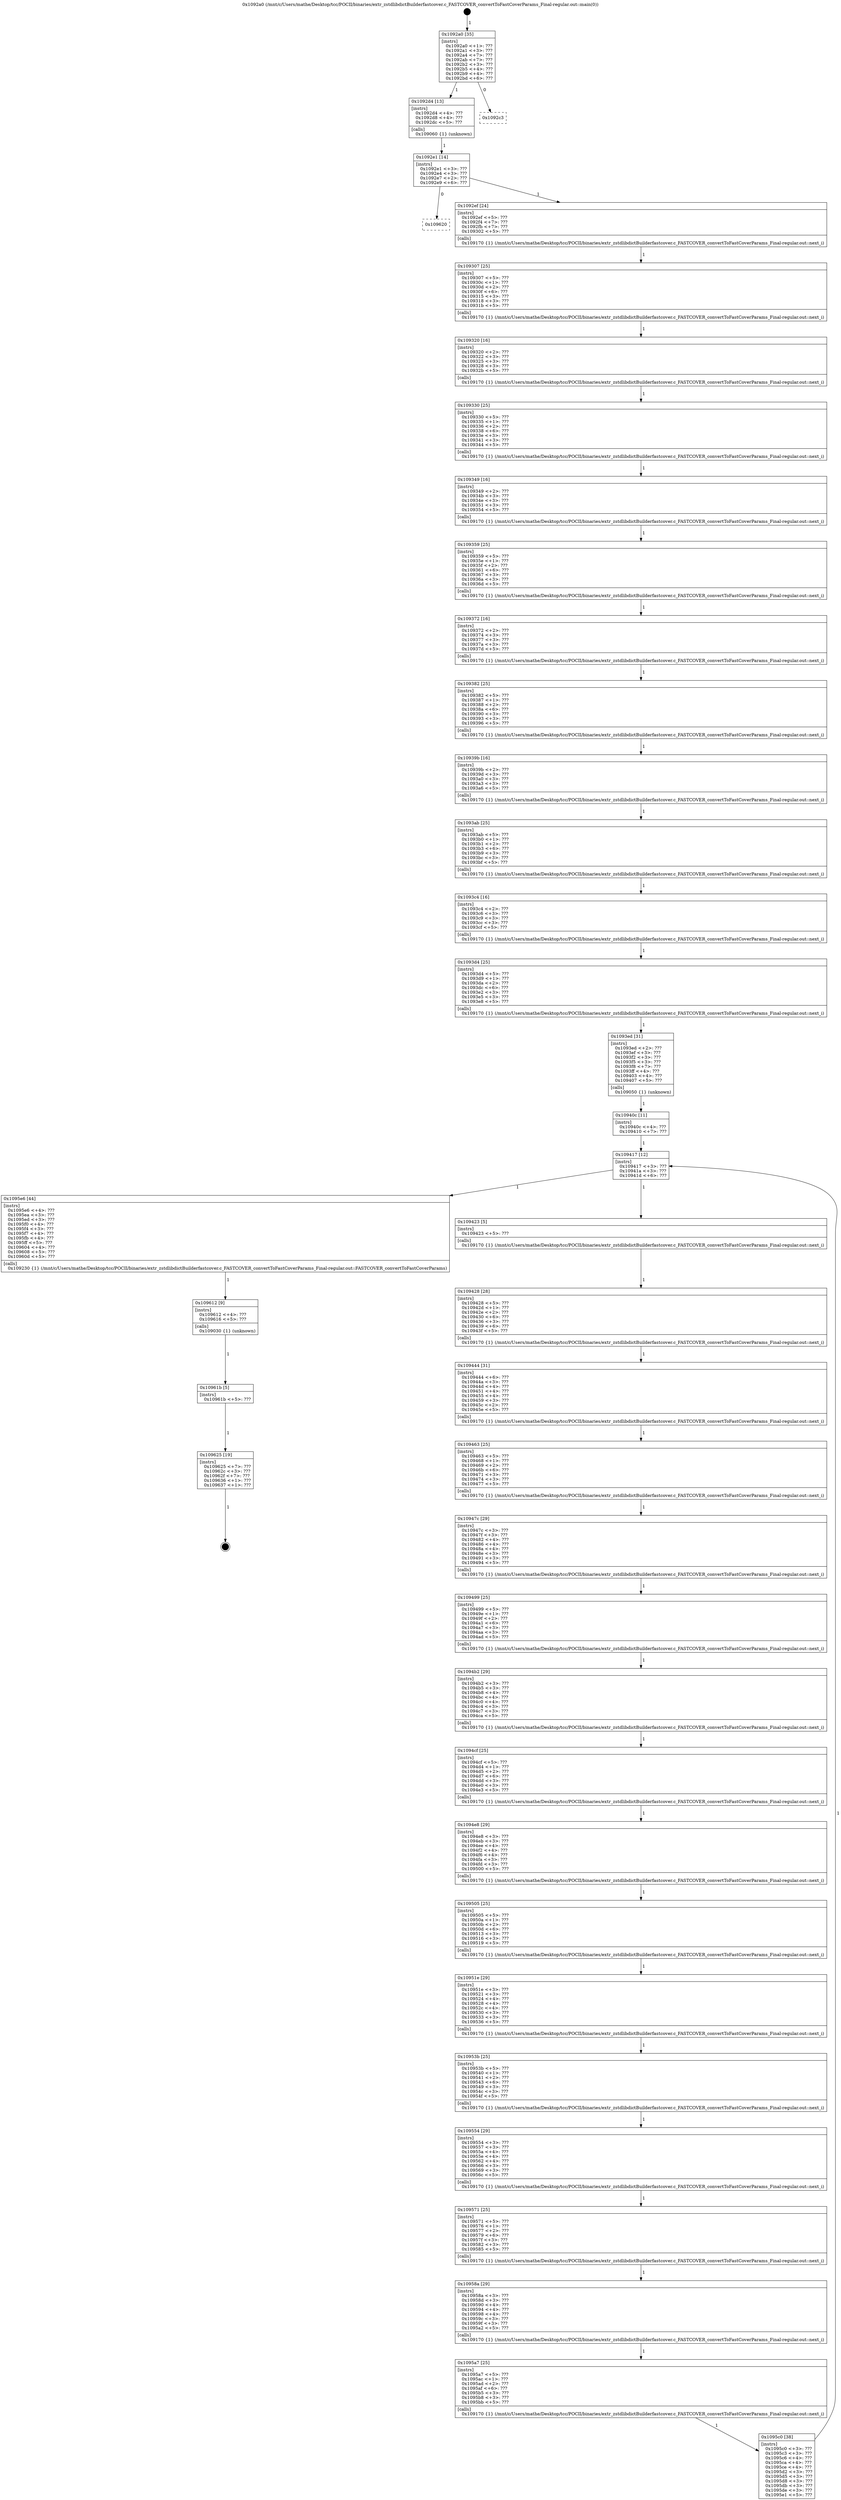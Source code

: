 digraph "0x1092a0" {
  label = "0x1092a0 (/mnt/c/Users/mathe/Desktop/tcc/POCII/binaries/extr_zstdlibdictBuilderfastcover.c_FASTCOVER_convertToFastCoverParams_Final-regular.out::main(0))"
  labelloc = "t"
  node[shape=record]

  Entry [label="",width=0.3,height=0.3,shape=circle,fillcolor=black,style=filled]
  "0x1092a0" [label="{
     0x1092a0 [35]\l
     | [instrs]\l
     &nbsp;&nbsp;0x1092a0 \<+1\>: ???\l
     &nbsp;&nbsp;0x1092a1 \<+3\>: ???\l
     &nbsp;&nbsp;0x1092a4 \<+7\>: ???\l
     &nbsp;&nbsp;0x1092ab \<+7\>: ???\l
     &nbsp;&nbsp;0x1092b2 \<+3\>: ???\l
     &nbsp;&nbsp;0x1092b5 \<+4\>: ???\l
     &nbsp;&nbsp;0x1092b9 \<+4\>: ???\l
     &nbsp;&nbsp;0x1092bd \<+6\>: ???\l
  }"]
  "0x1092d4" [label="{
     0x1092d4 [13]\l
     | [instrs]\l
     &nbsp;&nbsp;0x1092d4 \<+4\>: ???\l
     &nbsp;&nbsp;0x1092d8 \<+4\>: ???\l
     &nbsp;&nbsp;0x1092dc \<+5\>: ???\l
     | [calls]\l
     &nbsp;&nbsp;0x109060 \{1\} (unknown)\l
  }"]
  "0x1092c3" [label="{
     0x1092c3\l
  }", style=dashed]
  "0x1092e1" [label="{
     0x1092e1 [14]\l
     | [instrs]\l
     &nbsp;&nbsp;0x1092e1 \<+3\>: ???\l
     &nbsp;&nbsp;0x1092e4 \<+3\>: ???\l
     &nbsp;&nbsp;0x1092e7 \<+2\>: ???\l
     &nbsp;&nbsp;0x1092e9 \<+6\>: ???\l
  }"]
  "0x109620" [label="{
     0x109620\l
  }", style=dashed]
  "0x1092ef" [label="{
     0x1092ef [24]\l
     | [instrs]\l
     &nbsp;&nbsp;0x1092ef \<+5\>: ???\l
     &nbsp;&nbsp;0x1092f4 \<+7\>: ???\l
     &nbsp;&nbsp;0x1092fb \<+7\>: ???\l
     &nbsp;&nbsp;0x109302 \<+5\>: ???\l
     | [calls]\l
     &nbsp;&nbsp;0x109170 \{1\} (/mnt/c/Users/mathe/Desktop/tcc/POCII/binaries/extr_zstdlibdictBuilderfastcover.c_FASTCOVER_convertToFastCoverParams_Final-regular.out::next_i)\l
  }"]
  Exit [label="",width=0.3,height=0.3,shape=circle,fillcolor=black,style=filled,peripheries=2]
  "0x109307" [label="{
     0x109307 [25]\l
     | [instrs]\l
     &nbsp;&nbsp;0x109307 \<+5\>: ???\l
     &nbsp;&nbsp;0x10930c \<+1\>: ???\l
     &nbsp;&nbsp;0x10930d \<+2\>: ???\l
     &nbsp;&nbsp;0x10930f \<+6\>: ???\l
     &nbsp;&nbsp;0x109315 \<+3\>: ???\l
     &nbsp;&nbsp;0x109318 \<+3\>: ???\l
     &nbsp;&nbsp;0x10931b \<+5\>: ???\l
     | [calls]\l
     &nbsp;&nbsp;0x109170 \{1\} (/mnt/c/Users/mathe/Desktop/tcc/POCII/binaries/extr_zstdlibdictBuilderfastcover.c_FASTCOVER_convertToFastCoverParams_Final-regular.out::next_i)\l
  }"]
  "0x109320" [label="{
     0x109320 [16]\l
     | [instrs]\l
     &nbsp;&nbsp;0x109320 \<+2\>: ???\l
     &nbsp;&nbsp;0x109322 \<+3\>: ???\l
     &nbsp;&nbsp;0x109325 \<+3\>: ???\l
     &nbsp;&nbsp;0x109328 \<+3\>: ???\l
     &nbsp;&nbsp;0x10932b \<+5\>: ???\l
     | [calls]\l
     &nbsp;&nbsp;0x109170 \{1\} (/mnt/c/Users/mathe/Desktop/tcc/POCII/binaries/extr_zstdlibdictBuilderfastcover.c_FASTCOVER_convertToFastCoverParams_Final-regular.out::next_i)\l
  }"]
  "0x109330" [label="{
     0x109330 [25]\l
     | [instrs]\l
     &nbsp;&nbsp;0x109330 \<+5\>: ???\l
     &nbsp;&nbsp;0x109335 \<+1\>: ???\l
     &nbsp;&nbsp;0x109336 \<+2\>: ???\l
     &nbsp;&nbsp;0x109338 \<+6\>: ???\l
     &nbsp;&nbsp;0x10933e \<+3\>: ???\l
     &nbsp;&nbsp;0x109341 \<+3\>: ???\l
     &nbsp;&nbsp;0x109344 \<+5\>: ???\l
     | [calls]\l
     &nbsp;&nbsp;0x109170 \{1\} (/mnt/c/Users/mathe/Desktop/tcc/POCII/binaries/extr_zstdlibdictBuilderfastcover.c_FASTCOVER_convertToFastCoverParams_Final-regular.out::next_i)\l
  }"]
  "0x109349" [label="{
     0x109349 [16]\l
     | [instrs]\l
     &nbsp;&nbsp;0x109349 \<+2\>: ???\l
     &nbsp;&nbsp;0x10934b \<+3\>: ???\l
     &nbsp;&nbsp;0x10934e \<+3\>: ???\l
     &nbsp;&nbsp;0x109351 \<+3\>: ???\l
     &nbsp;&nbsp;0x109354 \<+5\>: ???\l
     | [calls]\l
     &nbsp;&nbsp;0x109170 \{1\} (/mnt/c/Users/mathe/Desktop/tcc/POCII/binaries/extr_zstdlibdictBuilderfastcover.c_FASTCOVER_convertToFastCoverParams_Final-regular.out::next_i)\l
  }"]
  "0x109359" [label="{
     0x109359 [25]\l
     | [instrs]\l
     &nbsp;&nbsp;0x109359 \<+5\>: ???\l
     &nbsp;&nbsp;0x10935e \<+1\>: ???\l
     &nbsp;&nbsp;0x10935f \<+2\>: ???\l
     &nbsp;&nbsp;0x109361 \<+6\>: ???\l
     &nbsp;&nbsp;0x109367 \<+3\>: ???\l
     &nbsp;&nbsp;0x10936a \<+3\>: ???\l
     &nbsp;&nbsp;0x10936d \<+5\>: ???\l
     | [calls]\l
     &nbsp;&nbsp;0x109170 \{1\} (/mnt/c/Users/mathe/Desktop/tcc/POCII/binaries/extr_zstdlibdictBuilderfastcover.c_FASTCOVER_convertToFastCoverParams_Final-regular.out::next_i)\l
  }"]
  "0x109372" [label="{
     0x109372 [16]\l
     | [instrs]\l
     &nbsp;&nbsp;0x109372 \<+2\>: ???\l
     &nbsp;&nbsp;0x109374 \<+3\>: ???\l
     &nbsp;&nbsp;0x109377 \<+3\>: ???\l
     &nbsp;&nbsp;0x10937a \<+3\>: ???\l
     &nbsp;&nbsp;0x10937d \<+5\>: ???\l
     | [calls]\l
     &nbsp;&nbsp;0x109170 \{1\} (/mnt/c/Users/mathe/Desktop/tcc/POCII/binaries/extr_zstdlibdictBuilderfastcover.c_FASTCOVER_convertToFastCoverParams_Final-regular.out::next_i)\l
  }"]
  "0x109382" [label="{
     0x109382 [25]\l
     | [instrs]\l
     &nbsp;&nbsp;0x109382 \<+5\>: ???\l
     &nbsp;&nbsp;0x109387 \<+1\>: ???\l
     &nbsp;&nbsp;0x109388 \<+2\>: ???\l
     &nbsp;&nbsp;0x10938a \<+6\>: ???\l
     &nbsp;&nbsp;0x109390 \<+3\>: ???\l
     &nbsp;&nbsp;0x109393 \<+3\>: ???\l
     &nbsp;&nbsp;0x109396 \<+5\>: ???\l
     | [calls]\l
     &nbsp;&nbsp;0x109170 \{1\} (/mnt/c/Users/mathe/Desktop/tcc/POCII/binaries/extr_zstdlibdictBuilderfastcover.c_FASTCOVER_convertToFastCoverParams_Final-regular.out::next_i)\l
  }"]
  "0x10939b" [label="{
     0x10939b [16]\l
     | [instrs]\l
     &nbsp;&nbsp;0x10939b \<+2\>: ???\l
     &nbsp;&nbsp;0x10939d \<+3\>: ???\l
     &nbsp;&nbsp;0x1093a0 \<+3\>: ???\l
     &nbsp;&nbsp;0x1093a3 \<+3\>: ???\l
     &nbsp;&nbsp;0x1093a6 \<+5\>: ???\l
     | [calls]\l
     &nbsp;&nbsp;0x109170 \{1\} (/mnt/c/Users/mathe/Desktop/tcc/POCII/binaries/extr_zstdlibdictBuilderfastcover.c_FASTCOVER_convertToFastCoverParams_Final-regular.out::next_i)\l
  }"]
  "0x1093ab" [label="{
     0x1093ab [25]\l
     | [instrs]\l
     &nbsp;&nbsp;0x1093ab \<+5\>: ???\l
     &nbsp;&nbsp;0x1093b0 \<+1\>: ???\l
     &nbsp;&nbsp;0x1093b1 \<+2\>: ???\l
     &nbsp;&nbsp;0x1093b3 \<+6\>: ???\l
     &nbsp;&nbsp;0x1093b9 \<+3\>: ???\l
     &nbsp;&nbsp;0x1093bc \<+3\>: ???\l
     &nbsp;&nbsp;0x1093bf \<+5\>: ???\l
     | [calls]\l
     &nbsp;&nbsp;0x109170 \{1\} (/mnt/c/Users/mathe/Desktop/tcc/POCII/binaries/extr_zstdlibdictBuilderfastcover.c_FASTCOVER_convertToFastCoverParams_Final-regular.out::next_i)\l
  }"]
  "0x1093c4" [label="{
     0x1093c4 [16]\l
     | [instrs]\l
     &nbsp;&nbsp;0x1093c4 \<+2\>: ???\l
     &nbsp;&nbsp;0x1093c6 \<+3\>: ???\l
     &nbsp;&nbsp;0x1093c9 \<+3\>: ???\l
     &nbsp;&nbsp;0x1093cc \<+3\>: ???\l
     &nbsp;&nbsp;0x1093cf \<+5\>: ???\l
     | [calls]\l
     &nbsp;&nbsp;0x109170 \{1\} (/mnt/c/Users/mathe/Desktop/tcc/POCII/binaries/extr_zstdlibdictBuilderfastcover.c_FASTCOVER_convertToFastCoverParams_Final-regular.out::next_i)\l
  }"]
  "0x1093d4" [label="{
     0x1093d4 [25]\l
     | [instrs]\l
     &nbsp;&nbsp;0x1093d4 \<+5\>: ???\l
     &nbsp;&nbsp;0x1093d9 \<+1\>: ???\l
     &nbsp;&nbsp;0x1093da \<+2\>: ???\l
     &nbsp;&nbsp;0x1093dc \<+6\>: ???\l
     &nbsp;&nbsp;0x1093e2 \<+3\>: ???\l
     &nbsp;&nbsp;0x1093e5 \<+3\>: ???\l
     &nbsp;&nbsp;0x1093e8 \<+5\>: ???\l
     | [calls]\l
     &nbsp;&nbsp;0x109170 \{1\} (/mnt/c/Users/mathe/Desktop/tcc/POCII/binaries/extr_zstdlibdictBuilderfastcover.c_FASTCOVER_convertToFastCoverParams_Final-regular.out::next_i)\l
  }"]
  "0x1093ed" [label="{
     0x1093ed [31]\l
     | [instrs]\l
     &nbsp;&nbsp;0x1093ed \<+2\>: ???\l
     &nbsp;&nbsp;0x1093ef \<+3\>: ???\l
     &nbsp;&nbsp;0x1093f2 \<+3\>: ???\l
     &nbsp;&nbsp;0x1093f5 \<+3\>: ???\l
     &nbsp;&nbsp;0x1093f8 \<+7\>: ???\l
     &nbsp;&nbsp;0x1093ff \<+4\>: ???\l
     &nbsp;&nbsp;0x109403 \<+4\>: ???\l
     &nbsp;&nbsp;0x109407 \<+5\>: ???\l
     | [calls]\l
     &nbsp;&nbsp;0x109050 \{1\} (unknown)\l
  }"]
  "0x109417" [label="{
     0x109417 [12]\l
     | [instrs]\l
     &nbsp;&nbsp;0x109417 \<+3\>: ???\l
     &nbsp;&nbsp;0x10941a \<+3\>: ???\l
     &nbsp;&nbsp;0x10941d \<+6\>: ???\l
  }"]
  "0x1095e6" [label="{
     0x1095e6 [44]\l
     | [instrs]\l
     &nbsp;&nbsp;0x1095e6 \<+4\>: ???\l
     &nbsp;&nbsp;0x1095ea \<+3\>: ???\l
     &nbsp;&nbsp;0x1095ed \<+3\>: ???\l
     &nbsp;&nbsp;0x1095f0 \<+4\>: ???\l
     &nbsp;&nbsp;0x1095f4 \<+3\>: ???\l
     &nbsp;&nbsp;0x1095f7 \<+4\>: ???\l
     &nbsp;&nbsp;0x1095fb \<+4\>: ???\l
     &nbsp;&nbsp;0x1095ff \<+5\>: ???\l
     &nbsp;&nbsp;0x109604 \<+4\>: ???\l
     &nbsp;&nbsp;0x109608 \<+5\>: ???\l
     &nbsp;&nbsp;0x10960d \<+5\>: ???\l
     | [calls]\l
     &nbsp;&nbsp;0x109230 \{1\} (/mnt/c/Users/mathe/Desktop/tcc/POCII/binaries/extr_zstdlibdictBuilderfastcover.c_FASTCOVER_convertToFastCoverParams_Final-regular.out::FASTCOVER_convertToFastCoverParams)\l
  }"]
  "0x109423" [label="{
     0x109423 [5]\l
     | [instrs]\l
     &nbsp;&nbsp;0x109423 \<+5\>: ???\l
     | [calls]\l
     &nbsp;&nbsp;0x109170 \{1\} (/mnt/c/Users/mathe/Desktop/tcc/POCII/binaries/extr_zstdlibdictBuilderfastcover.c_FASTCOVER_convertToFastCoverParams_Final-regular.out::next_i)\l
  }"]
  "0x109428" [label="{
     0x109428 [28]\l
     | [instrs]\l
     &nbsp;&nbsp;0x109428 \<+5\>: ???\l
     &nbsp;&nbsp;0x10942d \<+1\>: ???\l
     &nbsp;&nbsp;0x10942e \<+2\>: ???\l
     &nbsp;&nbsp;0x109430 \<+6\>: ???\l
     &nbsp;&nbsp;0x109436 \<+3\>: ???\l
     &nbsp;&nbsp;0x109439 \<+6\>: ???\l
     &nbsp;&nbsp;0x10943f \<+5\>: ???\l
     | [calls]\l
     &nbsp;&nbsp;0x109170 \{1\} (/mnt/c/Users/mathe/Desktop/tcc/POCII/binaries/extr_zstdlibdictBuilderfastcover.c_FASTCOVER_convertToFastCoverParams_Final-regular.out::next_i)\l
  }"]
  "0x109444" [label="{
     0x109444 [31]\l
     | [instrs]\l
     &nbsp;&nbsp;0x109444 \<+6\>: ???\l
     &nbsp;&nbsp;0x10944a \<+3\>: ???\l
     &nbsp;&nbsp;0x10944d \<+4\>: ???\l
     &nbsp;&nbsp;0x109451 \<+4\>: ???\l
     &nbsp;&nbsp;0x109455 \<+4\>: ???\l
     &nbsp;&nbsp;0x109459 \<+3\>: ???\l
     &nbsp;&nbsp;0x10945c \<+2\>: ???\l
     &nbsp;&nbsp;0x10945e \<+5\>: ???\l
     | [calls]\l
     &nbsp;&nbsp;0x109170 \{1\} (/mnt/c/Users/mathe/Desktop/tcc/POCII/binaries/extr_zstdlibdictBuilderfastcover.c_FASTCOVER_convertToFastCoverParams_Final-regular.out::next_i)\l
  }"]
  "0x109463" [label="{
     0x109463 [25]\l
     | [instrs]\l
     &nbsp;&nbsp;0x109463 \<+5\>: ???\l
     &nbsp;&nbsp;0x109468 \<+1\>: ???\l
     &nbsp;&nbsp;0x109469 \<+2\>: ???\l
     &nbsp;&nbsp;0x10946b \<+6\>: ???\l
     &nbsp;&nbsp;0x109471 \<+3\>: ???\l
     &nbsp;&nbsp;0x109474 \<+3\>: ???\l
     &nbsp;&nbsp;0x109477 \<+5\>: ???\l
     | [calls]\l
     &nbsp;&nbsp;0x109170 \{1\} (/mnt/c/Users/mathe/Desktop/tcc/POCII/binaries/extr_zstdlibdictBuilderfastcover.c_FASTCOVER_convertToFastCoverParams_Final-regular.out::next_i)\l
  }"]
  "0x10947c" [label="{
     0x10947c [29]\l
     | [instrs]\l
     &nbsp;&nbsp;0x10947c \<+3\>: ???\l
     &nbsp;&nbsp;0x10947f \<+3\>: ???\l
     &nbsp;&nbsp;0x109482 \<+4\>: ???\l
     &nbsp;&nbsp;0x109486 \<+4\>: ???\l
     &nbsp;&nbsp;0x10948a \<+4\>: ???\l
     &nbsp;&nbsp;0x10948e \<+3\>: ???\l
     &nbsp;&nbsp;0x109491 \<+3\>: ???\l
     &nbsp;&nbsp;0x109494 \<+5\>: ???\l
     | [calls]\l
     &nbsp;&nbsp;0x109170 \{1\} (/mnt/c/Users/mathe/Desktop/tcc/POCII/binaries/extr_zstdlibdictBuilderfastcover.c_FASTCOVER_convertToFastCoverParams_Final-regular.out::next_i)\l
  }"]
  "0x109499" [label="{
     0x109499 [25]\l
     | [instrs]\l
     &nbsp;&nbsp;0x109499 \<+5\>: ???\l
     &nbsp;&nbsp;0x10949e \<+1\>: ???\l
     &nbsp;&nbsp;0x10949f \<+2\>: ???\l
     &nbsp;&nbsp;0x1094a1 \<+6\>: ???\l
     &nbsp;&nbsp;0x1094a7 \<+3\>: ???\l
     &nbsp;&nbsp;0x1094aa \<+3\>: ???\l
     &nbsp;&nbsp;0x1094ad \<+5\>: ???\l
     | [calls]\l
     &nbsp;&nbsp;0x109170 \{1\} (/mnt/c/Users/mathe/Desktop/tcc/POCII/binaries/extr_zstdlibdictBuilderfastcover.c_FASTCOVER_convertToFastCoverParams_Final-regular.out::next_i)\l
  }"]
  "0x1094b2" [label="{
     0x1094b2 [29]\l
     | [instrs]\l
     &nbsp;&nbsp;0x1094b2 \<+3\>: ???\l
     &nbsp;&nbsp;0x1094b5 \<+3\>: ???\l
     &nbsp;&nbsp;0x1094b8 \<+4\>: ???\l
     &nbsp;&nbsp;0x1094bc \<+4\>: ???\l
     &nbsp;&nbsp;0x1094c0 \<+4\>: ???\l
     &nbsp;&nbsp;0x1094c4 \<+3\>: ???\l
     &nbsp;&nbsp;0x1094c7 \<+3\>: ???\l
     &nbsp;&nbsp;0x1094ca \<+5\>: ???\l
     | [calls]\l
     &nbsp;&nbsp;0x109170 \{1\} (/mnt/c/Users/mathe/Desktop/tcc/POCII/binaries/extr_zstdlibdictBuilderfastcover.c_FASTCOVER_convertToFastCoverParams_Final-regular.out::next_i)\l
  }"]
  "0x1094cf" [label="{
     0x1094cf [25]\l
     | [instrs]\l
     &nbsp;&nbsp;0x1094cf \<+5\>: ???\l
     &nbsp;&nbsp;0x1094d4 \<+1\>: ???\l
     &nbsp;&nbsp;0x1094d5 \<+2\>: ???\l
     &nbsp;&nbsp;0x1094d7 \<+6\>: ???\l
     &nbsp;&nbsp;0x1094dd \<+3\>: ???\l
     &nbsp;&nbsp;0x1094e0 \<+3\>: ???\l
     &nbsp;&nbsp;0x1094e3 \<+5\>: ???\l
     | [calls]\l
     &nbsp;&nbsp;0x109170 \{1\} (/mnt/c/Users/mathe/Desktop/tcc/POCII/binaries/extr_zstdlibdictBuilderfastcover.c_FASTCOVER_convertToFastCoverParams_Final-regular.out::next_i)\l
  }"]
  "0x1094e8" [label="{
     0x1094e8 [29]\l
     | [instrs]\l
     &nbsp;&nbsp;0x1094e8 \<+3\>: ???\l
     &nbsp;&nbsp;0x1094eb \<+3\>: ???\l
     &nbsp;&nbsp;0x1094ee \<+4\>: ???\l
     &nbsp;&nbsp;0x1094f2 \<+4\>: ???\l
     &nbsp;&nbsp;0x1094f6 \<+4\>: ???\l
     &nbsp;&nbsp;0x1094fa \<+3\>: ???\l
     &nbsp;&nbsp;0x1094fd \<+3\>: ???\l
     &nbsp;&nbsp;0x109500 \<+5\>: ???\l
     | [calls]\l
     &nbsp;&nbsp;0x109170 \{1\} (/mnt/c/Users/mathe/Desktop/tcc/POCII/binaries/extr_zstdlibdictBuilderfastcover.c_FASTCOVER_convertToFastCoverParams_Final-regular.out::next_i)\l
  }"]
  "0x109505" [label="{
     0x109505 [25]\l
     | [instrs]\l
     &nbsp;&nbsp;0x109505 \<+5\>: ???\l
     &nbsp;&nbsp;0x10950a \<+1\>: ???\l
     &nbsp;&nbsp;0x10950b \<+2\>: ???\l
     &nbsp;&nbsp;0x10950d \<+6\>: ???\l
     &nbsp;&nbsp;0x109513 \<+3\>: ???\l
     &nbsp;&nbsp;0x109516 \<+3\>: ???\l
     &nbsp;&nbsp;0x109519 \<+5\>: ???\l
     | [calls]\l
     &nbsp;&nbsp;0x109170 \{1\} (/mnt/c/Users/mathe/Desktop/tcc/POCII/binaries/extr_zstdlibdictBuilderfastcover.c_FASTCOVER_convertToFastCoverParams_Final-regular.out::next_i)\l
  }"]
  "0x10951e" [label="{
     0x10951e [29]\l
     | [instrs]\l
     &nbsp;&nbsp;0x10951e \<+3\>: ???\l
     &nbsp;&nbsp;0x109521 \<+3\>: ???\l
     &nbsp;&nbsp;0x109524 \<+4\>: ???\l
     &nbsp;&nbsp;0x109528 \<+4\>: ???\l
     &nbsp;&nbsp;0x10952c \<+4\>: ???\l
     &nbsp;&nbsp;0x109530 \<+3\>: ???\l
     &nbsp;&nbsp;0x109533 \<+3\>: ???\l
     &nbsp;&nbsp;0x109536 \<+5\>: ???\l
     | [calls]\l
     &nbsp;&nbsp;0x109170 \{1\} (/mnt/c/Users/mathe/Desktop/tcc/POCII/binaries/extr_zstdlibdictBuilderfastcover.c_FASTCOVER_convertToFastCoverParams_Final-regular.out::next_i)\l
  }"]
  "0x10953b" [label="{
     0x10953b [25]\l
     | [instrs]\l
     &nbsp;&nbsp;0x10953b \<+5\>: ???\l
     &nbsp;&nbsp;0x109540 \<+1\>: ???\l
     &nbsp;&nbsp;0x109541 \<+2\>: ???\l
     &nbsp;&nbsp;0x109543 \<+6\>: ???\l
     &nbsp;&nbsp;0x109549 \<+3\>: ???\l
     &nbsp;&nbsp;0x10954c \<+3\>: ???\l
     &nbsp;&nbsp;0x10954f \<+5\>: ???\l
     | [calls]\l
     &nbsp;&nbsp;0x109170 \{1\} (/mnt/c/Users/mathe/Desktop/tcc/POCII/binaries/extr_zstdlibdictBuilderfastcover.c_FASTCOVER_convertToFastCoverParams_Final-regular.out::next_i)\l
  }"]
  "0x109554" [label="{
     0x109554 [29]\l
     | [instrs]\l
     &nbsp;&nbsp;0x109554 \<+3\>: ???\l
     &nbsp;&nbsp;0x109557 \<+3\>: ???\l
     &nbsp;&nbsp;0x10955a \<+4\>: ???\l
     &nbsp;&nbsp;0x10955e \<+4\>: ???\l
     &nbsp;&nbsp;0x109562 \<+4\>: ???\l
     &nbsp;&nbsp;0x109566 \<+3\>: ???\l
     &nbsp;&nbsp;0x109569 \<+3\>: ???\l
     &nbsp;&nbsp;0x10956c \<+5\>: ???\l
     | [calls]\l
     &nbsp;&nbsp;0x109170 \{1\} (/mnt/c/Users/mathe/Desktop/tcc/POCII/binaries/extr_zstdlibdictBuilderfastcover.c_FASTCOVER_convertToFastCoverParams_Final-regular.out::next_i)\l
  }"]
  "0x109571" [label="{
     0x109571 [25]\l
     | [instrs]\l
     &nbsp;&nbsp;0x109571 \<+5\>: ???\l
     &nbsp;&nbsp;0x109576 \<+1\>: ???\l
     &nbsp;&nbsp;0x109577 \<+2\>: ???\l
     &nbsp;&nbsp;0x109579 \<+6\>: ???\l
     &nbsp;&nbsp;0x10957f \<+3\>: ???\l
     &nbsp;&nbsp;0x109582 \<+3\>: ???\l
     &nbsp;&nbsp;0x109585 \<+5\>: ???\l
     | [calls]\l
     &nbsp;&nbsp;0x109170 \{1\} (/mnt/c/Users/mathe/Desktop/tcc/POCII/binaries/extr_zstdlibdictBuilderfastcover.c_FASTCOVER_convertToFastCoverParams_Final-regular.out::next_i)\l
  }"]
  "0x10958a" [label="{
     0x10958a [29]\l
     | [instrs]\l
     &nbsp;&nbsp;0x10958a \<+3\>: ???\l
     &nbsp;&nbsp;0x10958d \<+3\>: ???\l
     &nbsp;&nbsp;0x109590 \<+4\>: ???\l
     &nbsp;&nbsp;0x109594 \<+4\>: ???\l
     &nbsp;&nbsp;0x109598 \<+4\>: ???\l
     &nbsp;&nbsp;0x10959c \<+3\>: ???\l
     &nbsp;&nbsp;0x10959f \<+3\>: ???\l
     &nbsp;&nbsp;0x1095a2 \<+5\>: ???\l
     | [calls]\l
     &nbsp;&nbsp;0x109170 \{1\} (/mnt/c/Users/mathe/Desktop/tcc/POCII/binaries/extr_zstdlibdictBuilderfastcover.c_FASTCOVER_convertToFastCoverParams_Final-regular.out::next_i)\l
  }"]
  "0x1095a7" [label="{
     0x1095a7 [25]\l
     | [instrs]\l
     &nbsp;&nbsp;0x1095a7 \<+5\>: ???\l
     &nbsp;&nbsp;0x1095ac \<+1\>: ???\l
     &nbsp;&nbsp;0x1095ad \<+2\>: ???\l
     &nbsp;&nbsp;0x1095af \<+6\>: ???\l
     &nbsp;&nbsp;0x1095b5 \<+3\>: ???\l
     &nbsp;&nbsp;0x1095b8 \<+3\>: ???\l
     &nbsp;&nbsp;0x1095bb \<+5\>: ???\l
     | [calls]\l
     &nbsp;&nbsp;0x109170 \{1\} (/mnt/c/Users/mathe/Desktop/tcc/POCII/binaries/extr_zstdlibdictBuilderfastcover.c_FASTCOVER_convertToFastCoverParams_Final-regular.out::next_i)\l
  }"]
  "0x1095c0" [label="{
     0x1095c0 [38]\l
     | [instrs]\l
     &nbsp;&nbsp;0x1095c0 \<+3\>: ???\l
     &nbsp;&nbsp;0x1095c3 \<+3\>: ???\l
     &nbsp;&nbsp;0x1095c6 \<+4\>: ???\l
     &nbsp;&nbsp;0x1095ca \<+4\>: ???\l
     &nbsp;&nbsp;0x1095ce \<+4\>: ???\l
     &nbsp;&nbsp;0x1095d2 \<+3\>: ???\l
     &nbsp;&nbsp;0x1095d5 \<+3\>: ???\l
     &nbsp;&nbsp;0x1095d8 \<+3\>: ???\l
     &nbsp;&nbsp;0x1095db \<+3\>: ???\l
     &nbsp;&nbsp;0x1095de \<+3\>: ???\l
     &nbsp;&nbsp;0x1095e1 \<+5\>: ???\l
  }"]
  "0x10940c" [label="{
     0x10940c [11]\l
     | [instrs]\l
     &nbsp;&nbsp;0x10940c \<+4\>: ???\l
     &nbsp;&nbsp;0x109410 \<+7\>: ???\l
  }"]
  "0x109612" [label="{
     0x109612 [9]\l
     | [instrs]\l
     &nbsp;&nbsp;0x109612 \<+4\>: ???\l
     &nbsp;&nbsp;0x109616 \<+5\>: ???\l
     | [calls]\l
     &nbsp;&nbsp;0x109030 \{1\} (unknown)\l
  }"]
  "0x10961b" [label="{
     0x10961b [5]\l
     | [instrs]\l
     &nbsp;&nbsp;0x10961b \<+5\>: ???\l
  }"]
  "0x109625" [label="{
     0x109625 [19]\l
     | [instrs]\l
     &nbsp;&nbsp;0x109625 \<+7\>: ???\l
     &nbsp;&nbsp;0x10962c \<+3\>: ???\l
     &nbsp;&nbsp;0x10962f \<+7\>: ???\l
     &nbsp;&nbsp;0x109636 \<+1\>: ???\l
     &nbsp;&nbsp;0x109637 \<+1\>: ???\l
  }"]
  Entry -> "0x1092a0" [label=" 1"]
  "0x1092a0" -> "0x1092d4" [label=" 1"]
  "0x1092a0" -> "0x1092c3" [label=" 0"]
  "0x1092d4" -> "0x1092e1" [label=" 1"]
  "0x1092e1" -> "0x109620" [label=" 0"]
  "0x1092e1" -> "0x1092ef" [label=" 1"]
  "0x109625" -> Exit [label=" 1"]
  "0x1092ef" -> "0x109307" [label=" 1"]
  "0x109307" -> "0x109320" [label=" 1"]
  "0x109320" -> "0x109330" [label=" 1"]
  "0x109330" -> "0x109349" [label=" 1"]
  "0x109349" -> "0x109359" [label=" 1"]
  "0x109359" -> "0x109372" [label=" 1"]
  "0x109372" -> "0x109382" [label=" 1"]
  "0x109382" -> "0x10939b" [label=" 1"]
  "0x10939b" -> "0x1093ab" [label=" 1"]
  "0x1093ab" -> "0x1093c4" [label=" 1"]
  "0x1093c4" -> "0x1093d4" [label=" 1"]
  "0x1093d4" -> "0x1093ed" [label=" 1"]
  "0x1093ed" -> "0x10940c" [label=" 1"]
  "0x109417" -> "0x1095e6" [label=" 1"]
  "0x109417" -> "0x109423" [label=" 1"]
  "0x109423" -> "0x109428" [label=" 1"]
  "0x109428" -> "0x109444" [label=" 1"]
  "0x109444" -> "0x109463" [label=" 1"]
  "0x109463" -> "0x10947c" [label=" 1"]
  "0x10947c" -> "0x109499" [label=" 1"]
  "0x109499" -> "0x1094b2" [label=" 1"]
  "0x1094b2" -> "0x1094cf" [label=" 1"]
  "0x1094cf" -> "0x1094e8" [label=" 1"]
  "0x1094e8" -> "0x109505" [label=" 1"]
  "0x109505" -> "0x10951e" [label=" 1"]
  "0x10951e" -> "0x10953b" [label=" 1"]
  "0x10953b" -> "0x109554" [label=" 1"]
  "0x109554" -> "0x109571" [label=" 1"]
  "0x109571" -> "0x10958a" [label=" 1"]
  "0x10958a" -> "0x1095a7" [label=" 1"]
  "0x1095a7" -> "0x1095c0" [label=" 1"]
  "0x10940c" -> "0x109417" [label=" 1"]
  "0x1095c0" -> "0x109417" [label=" 1"]
  "0x1095e6" -> "0x109612" [label=" 1"]
  "0x109612" -> "0x10961b" [label=" 1"]
  "0x10961b" -> "0x109625" [label=" 1"]
}
